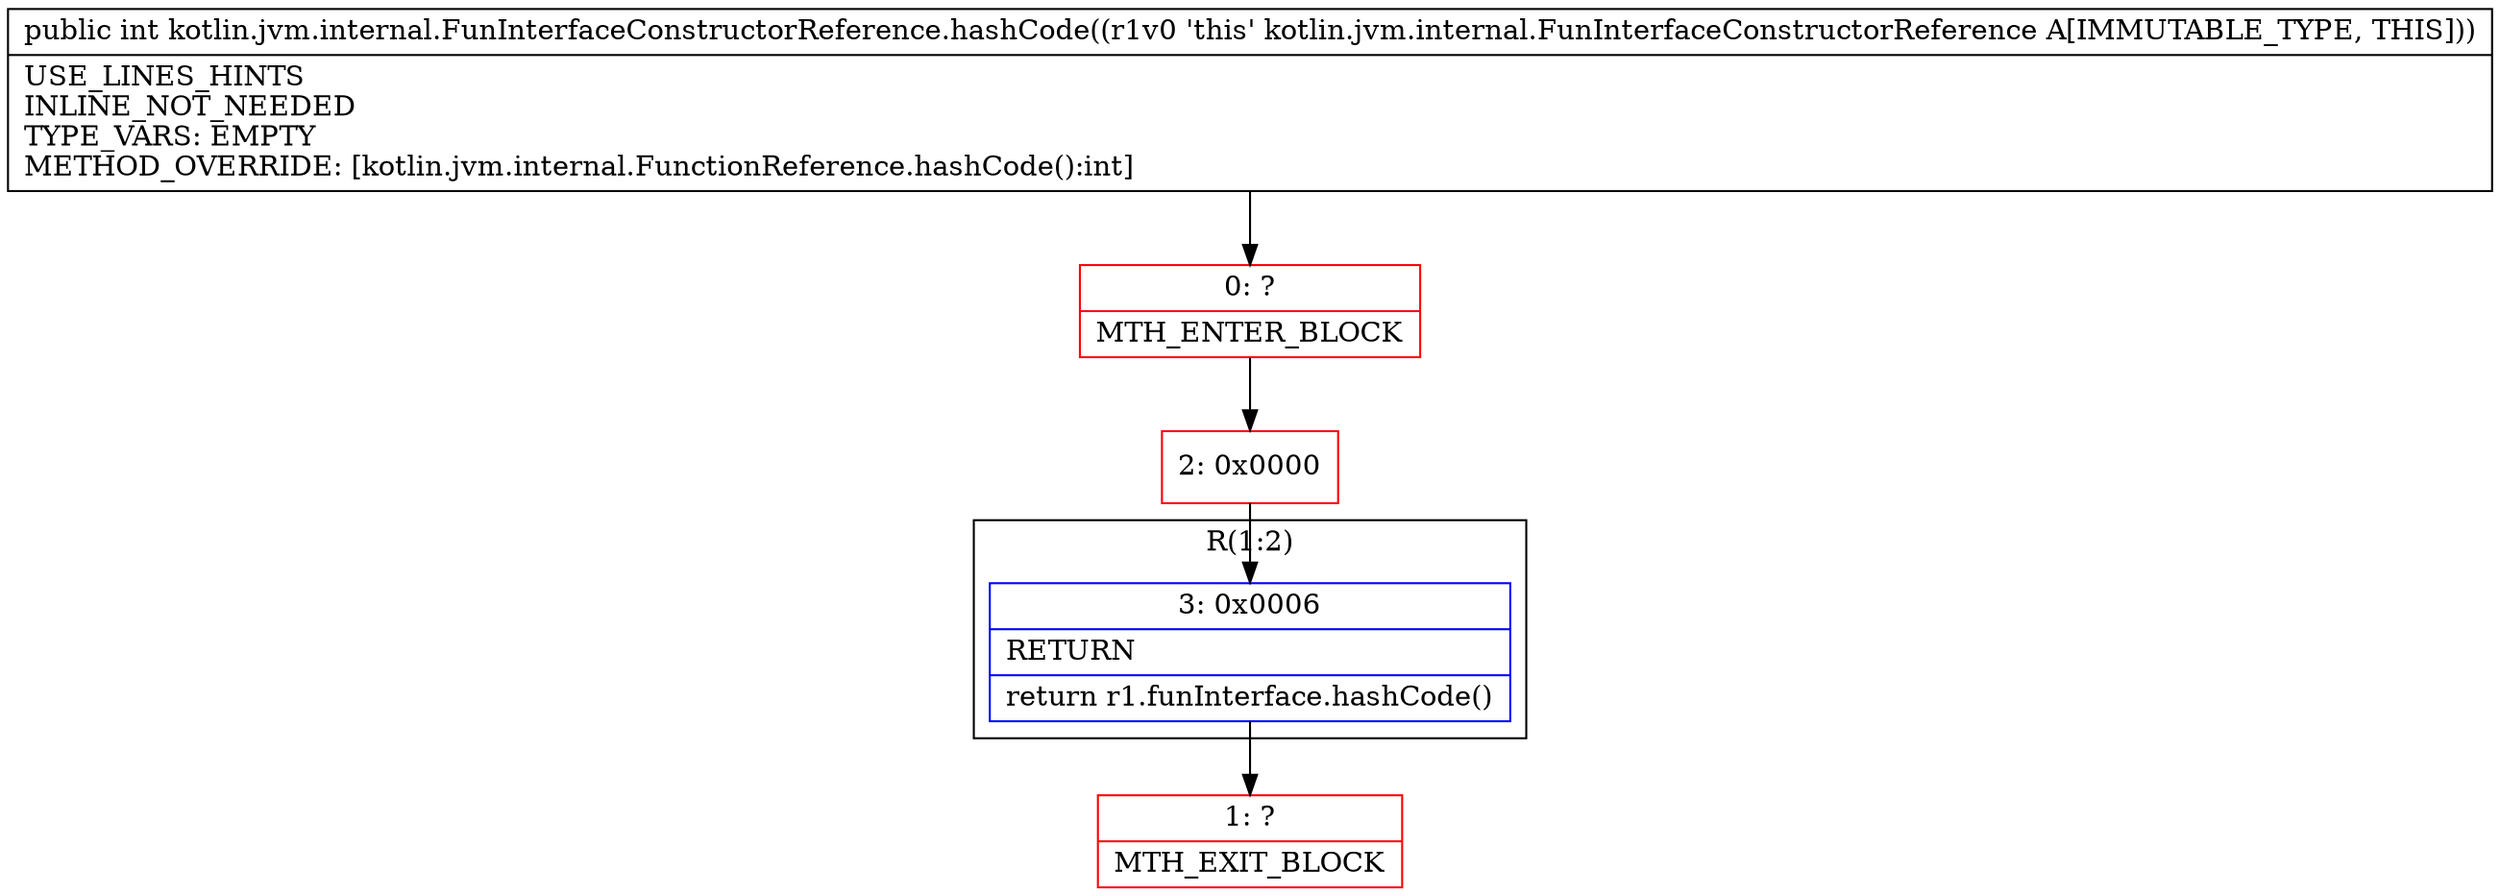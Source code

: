 digraph "CFG forkotlin.jvm.internal.FunInterfaceConstructorReference.hashCode()I" {
subgraph cluster_Region_150831596 {
label = "R(1:2)";
node [shape=record,color=blue];
Node_3 [shape=record,label="{3\:\ 0x0006|RETURN\l|return r1.funInterface.hashCode()\l}"];
}
Node_0 [shape=record,color=red,label="{0\:\ ?|MTH_ENTER_BLOCK\l}"];
Node_2 [shape=record,color=red,label="{2\:\ 0x0000}"];
Node_1 [shape=record,color=red,label="{1\:\ ?|MTH_EXIT_BLOCK\l}"];
MethodNode[shape=record,label="{public int kotlin.jvm.internal.FunInterfaceConstructorReference.hashCode((r1v0 'this' kotlin.jvm.internal.FunInterfaceConstructorReference A[IMMUTABLE_TYPE, THIS]))  | USE_LINES_HINTS\lINLINE_NOT_NEEDED\lTYPE_VARS: EMPTY\lMETHOD_OVERRIDE: [kotlin.jvm.internal.FunctionReference.hashCode():int]\l}"];
MethodNode -> Node_0;Node_3 -> Node_1;
Node_0 -> Node_2;
Node_2 -> Node_3;
}

